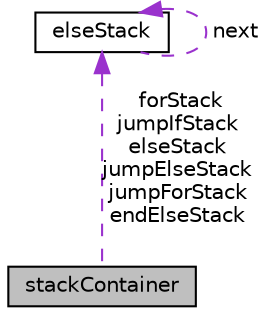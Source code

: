 digraph "stackContainer"
{
 // LATEX_PDF_SIZE
  edge [fontname="Helvetica",fontsize="10",labelfontname="Helvetica",labelfontsize="10"];
  node [fontname="Helvetica",fontsize="10",shape=record];
  Node1 [label="stackContainer",height=0.2,width=0.4,color="black", fillcolor="grey75", style="filled", fontcolor="black",tooltip=" "];
  Node2 -> Node1 [dir="back",color="darkorchid3",fontsize="10",style="dashed",label=" forStack\njumpIfStack\nelseStack\njumpElseStack\njumpForStack\nendElseStack" ];
  Node2 [label="elseStack",height=0.2,width=0.4,color="black", fillcolor="white", style="filled",URL="$structelseStack.html",tooltip=" "];
  Node2 -> Node2 [dir="back",color="darkorchid3",fontsize="10",style="dashed",label=" next" ];
}

